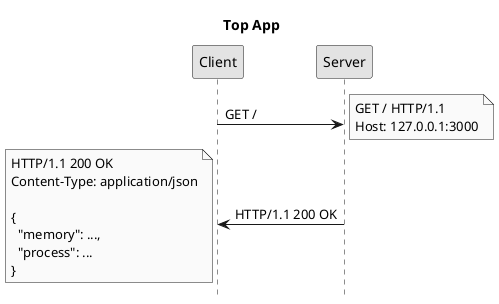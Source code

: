@startuml
title Top App
hide footbox
skinparam monochrome true

Client -> Server: GET /
note right: GET / HTTP/1.1\nHost: 127.0.0.1:3000
Server -> Client: HTTP/1.1 200 OK
note left: HTTP/1.1 200 OK\nContent-Type: application/json\n\n{\n  "memory": ...,\n  "process": ...\n}
@enduml
